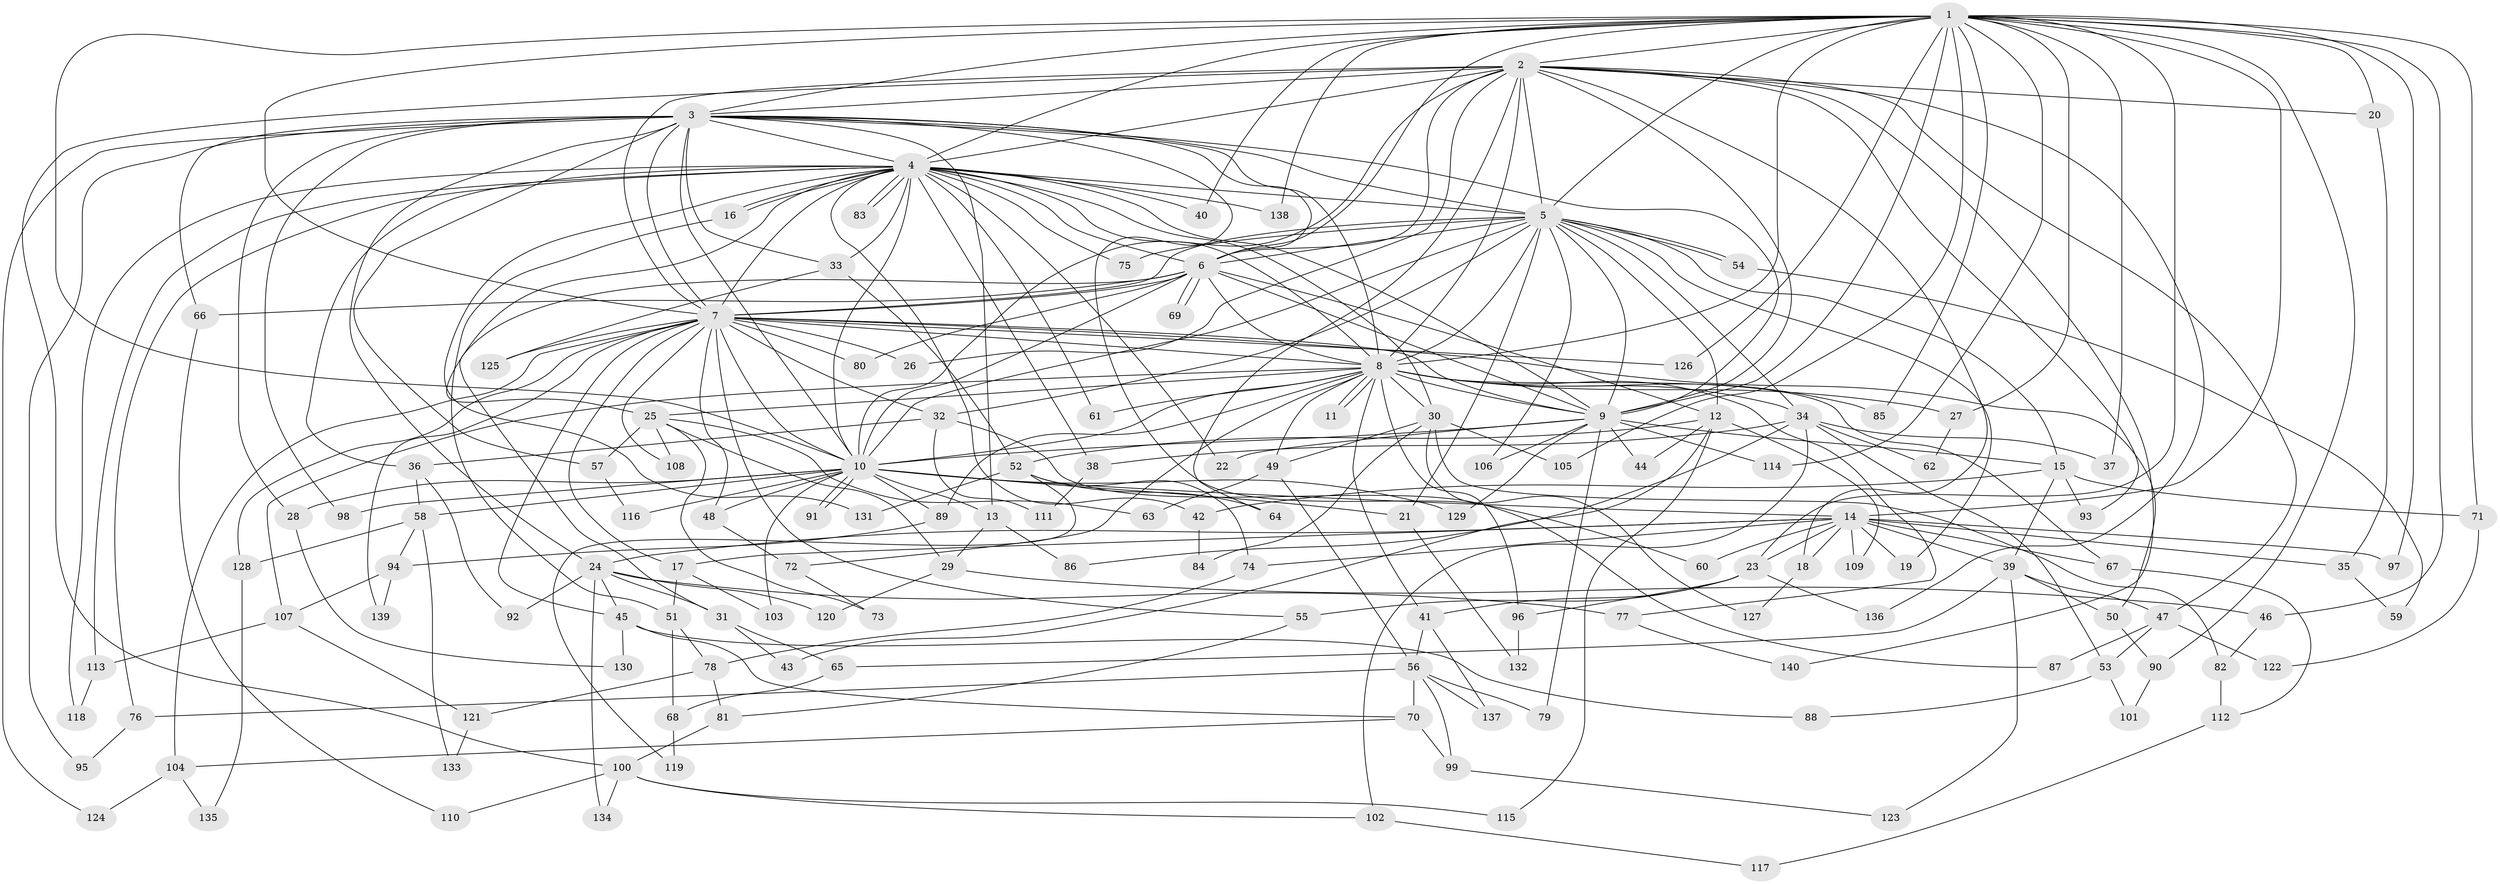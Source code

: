 // coarse degree distribution, {24: 0.009708737864077669, 20: 0.038834951456310676, 28: 0.009708737864077669, 19: 0.009708737864077669, 12: 0.009708737864077669, 22: 0.009708737864077669, 27: 0.009708737864077669, 15: 0.009708737864077669, 2: 0.4368932038834951, 7: 0.05825242718446602, 3: 0.23300970873786409, 4: 0.07766990291262135, 5: 0.038834951456310676, 9: 0.009708737864077669, 6: 0.038834951456310676}
// Generated by graph-tools (version 1.1) at 2025/23/03/03/25 07:23:39]
// undirected, 140 vertices, 305 edges
graph export_dot {
graph [start="1"]
  node [color=gray90,style=filled];
  1;
  2;
  3;
  4;
  5;
  6;
  7;
  8;
  9;
  10;
  11;
  12;
  13;
  14;
  15;
  16;
  17;
  18;
  19;
  20;
  21;
  22;
  23;
  24;
  25;
  26;
  27;
  28;
  29;
  30;
  31;
  32;
  33;
  34;
  35;
  36;
  37;
  38;
  39;
  40;
  41;
  42;
  43;
  44;
  45;
  46;
  47;
  48;
  49;
  50;
  51;
  52;
  53;
  54;
  55;
  56;
  57;
  58;
  59;
  60;
  61;
  62;
  63;
  64;
  65;
  66;
  67;
  68;
  69;
  70;
  71;
  72;
  73;
  74;
  75;
  76;
  77;
  78;
  79;
  80;
  81;
  82;
  83;
  84;
  85;
  86;
  87;
  88;
  89;
  90;
  91;
  92;
  93;
  94;
  95;
  96;
  97;
  98;
  99;
  100;
  101;
  102;
  103;
  104;
  105;
  106;
  107;
  108;
  109;
  110;
  111;
  112;
  113;
  114;
  115;
  116;
  117;
  118;
  119;
  120;
  121;
  122;
  123;
  124;
  125;
  126;
  127;
  128;
  129;
  130;
  131;
  132;
  133;
  134;
  135;
  136;
  137;
  138;
  139;
  140;
  1 -- 2;
  1 -- 3;
  1 -- 4;
  1 -- 5;
  1 -- 6;
  1 -- 7;
  1 -- 8;
  1 -- 9;
  1 -- 10;
  1 -- 14;
  1 -- 20;
  1 -- 23;
  1 -- 27;
  1 -- 37;
  1 -- 40;
  1 -- 46;
  1 -- 71;
  1 -- 85;
  1 -- 90;
  1 -- 97;
  1 -- 105;
  1 -- 114;
  1 -- 126;
  1 -- 138;
  2 -- 3;
  2 -- 4;
  2 -- 5;
  2 -- 6;
  2 -- 7;
  2 -- 8;
  2 -- 9;
  2 -- 10;
  2 -- 18;
  2 -- 20;
  2 -- 26;
  2 -- 47;
  2 -- 64;
  2 -- 93;
  2 -- 100;
  2 -- 136;
  2 -- 140;
  3 -- 4;
  3 -- 5;
  3 -- 6;
  3 -- 7;
  3 -- 8;
  3 -- 9;
  3 -- 10;
  3 -- 13;
  3 -- 24;
  3 -- 28;
  3 -- 33;
  3 -- 57;
  3 -- 60;
  3 -- 66;
  3 -- 95;
  3 -- 98;
  3 -- 124;
  4 -- 5;
  4 -- 6;
  4 -- 7;
  4 -- 8;
  4 -- 9;
  4 -- 10;
  4 -- 16;
  4 -- 16;
  4 -- 22;
  4 -- 25;
  4 -- 30;
  4 -- 33;
  4 -- 36;
  4 -- 38;
  4 -- 40;
  4 -- 42;
  4 -- 61;
  4 -- 75;
  4 -- 76;
  4 -- 83;
  4 -- 83;
  4 -- 113;
  4 -- 118;
  4 -- 131;
  4 -- 138;
  5 -- 6;
  5 -- 7;
  5 -- 8;
  5 -- 9;
  5 -- 10;
  5 -- 12;
  5 -- 15;
  5 -- 19;
  5 -- 21;
  5 -- 32;
  5 -- 34;
  5 -- 54;
  5 -- 54;
  5 -- 75;
  5 -- 106;
  6 -- 7;
  6 -- 8;
  6 -- 9;
  6 -- 10;
  6 -- 12;
  6 -- 31;
  6 -- 66;
  6 -- 69;
  6 -- 69;
  6 -- 80;
  7 -- 8;
  7 -- 9;
  7 -- 10;
  7 -- 17;
  7 -- 26;
  7 -- 32;
  7 -- 45;
  7 -- 48;
  7 -- 50;
  7 -- 55;
  7 -- 80;
  7 -- 104;
  7 -- 108;
  7 -- 125;
  7 -- 126;
  7 -- 128;
  7 -- 139;
  8 -- 9;
  8 -- 10;
  8 -- 11;
  8 -- 11;
  8 -- 25;
  8 -- 27;
  8 -- 30;
  8 -- 34;
  8 -- 41;
  8 -- 49;
  8 -- 61;
  8 -- 67;
  8 -- 72;
  8 -- 77;
  8 -- 85;
  8 -- 89;
  8 -- 96;
  8 -- 107;
  9 -- 10;
  9 -- 15;
  9 -- 22;
  9 -- 44;
  9 -- 79;
  9 -- 106;
  9 -- 114;
  9 -- 129;
  10 -- 13;
  10 -- 14;
  10 -- 21;
  10 -- 28;
  10 -- 48;
  10 -- 58;
  10 -- 89;
  10 -- 91;
  10 -- 91;
  10 -- 98;
  10 -- 103;
  10 -- 116;
  10 -- 129;
  12 -- 43;
  12 -- 44;
  12 -- 52;
  12 -- 109;
  12 -- 115;
  13 -- 29;
  13 -- 86;
  14 -- 17;
  14 -- 18;
  14 -- 19;
  14 -- 23;
  14 -- 24;
  14 -- 35;
  14 -- 39;
  14 -- 60;
  14 -- 67;
  14 -- 74;
  14 -- 97;
  14 -- 109;
  15 -- 39;
  15 -- 42;
  15 -- 71;
  15 -- 93;
  16 -- 51;
  17 -- 51;
  17 -- 103;
  18 -- 127;
  20 -- 35;
  21 -- 132;
  23 -- 41;
  23 -- 55;
  23 -- 96;
  23 -- 136;
  24 -- 31;
  24 -- 45;
  24 -- 77;
  24 -- 92;
  24 -- 120;
  24 -- 134;
  25 -- 29;
  25 -- 57;
  25 -- 63;
  25 -- 73;
  25 -- 108;
  27 -- 62;
  28 -- 130;
  29 -- 46;
  29 -- 120;
  30 -- 49;
  30 -- 82;
  30 -- 84;
  30 -- 105;
  30 -- 127;
  31 -- 43;
  31 -- 65;
  32 -- 36;
  32 -- 87;
  32 -- 111;
  33 -- 52;
  33 -- 125;
  34 -- 37;
  34 -- 38;
  34 -- 53;
  34 -- 62;
  34 -- 86;
  34 -- 102;
  35 -- 59;
  36 -- 58;
  36 -- 92;
  38 -- 111;
  39 -- 47;
  39 -- 50;
  39 -- 65;
  39 -- 123;
  41 -- 56;
  41 -- 137;
  42 -- 84;
  45 -- 70;
  45 -- 88;
  45 -- 130;
  46 -- 82;
  47 -- 53;
  47 -- 87;
  47 -- 122;
  48 -- 72;
  49 -- 56;
  49 -- 63;
  50 -- 90;
  51 -- 68;
  51 -- 78;
  52 -- 64;
  52 -- 74;
  52 -- 119;
  52 -- 131;
  53 -- 88;
  53 -- 101;
  54 -- 59;
  55 -- 81;
  56 -- 70;
  56 -- 76;
  56 -- 79;
  56 -- 99;
  56 -- 137;
  57 -- 116;
  58 -- 94;
  58 -- 128;
  58 -- 133;
  65 -- 68;
  66 -- 110;
  67 -- 112;
  68 -- 119;
  70 -- 99;
  70 -- 104;
  71 -- 122;
  72 -- 73;
  74 -- 78;
  76 -- 95;
  77 -- 140;
  78 -- 81;
  78 -- 121;
  81 -- 100;
  82 -- 112;
  89 -- 94;
  90 -- 101;
  94 -- 107;
  94 -- 139;
  96 -- 132;
  99 -- 123;
  100 -- 102;
  100 -- 110;
  100 -- 115;
  100 -- 134;
  102 -- 117;
  104 -- 124;
  104 -- 135;
  107 -- 113;
  107 -- 121;
  112 -- 117;
  113 -- 118;
  121 -- 133;
  128 -- 135;
}
